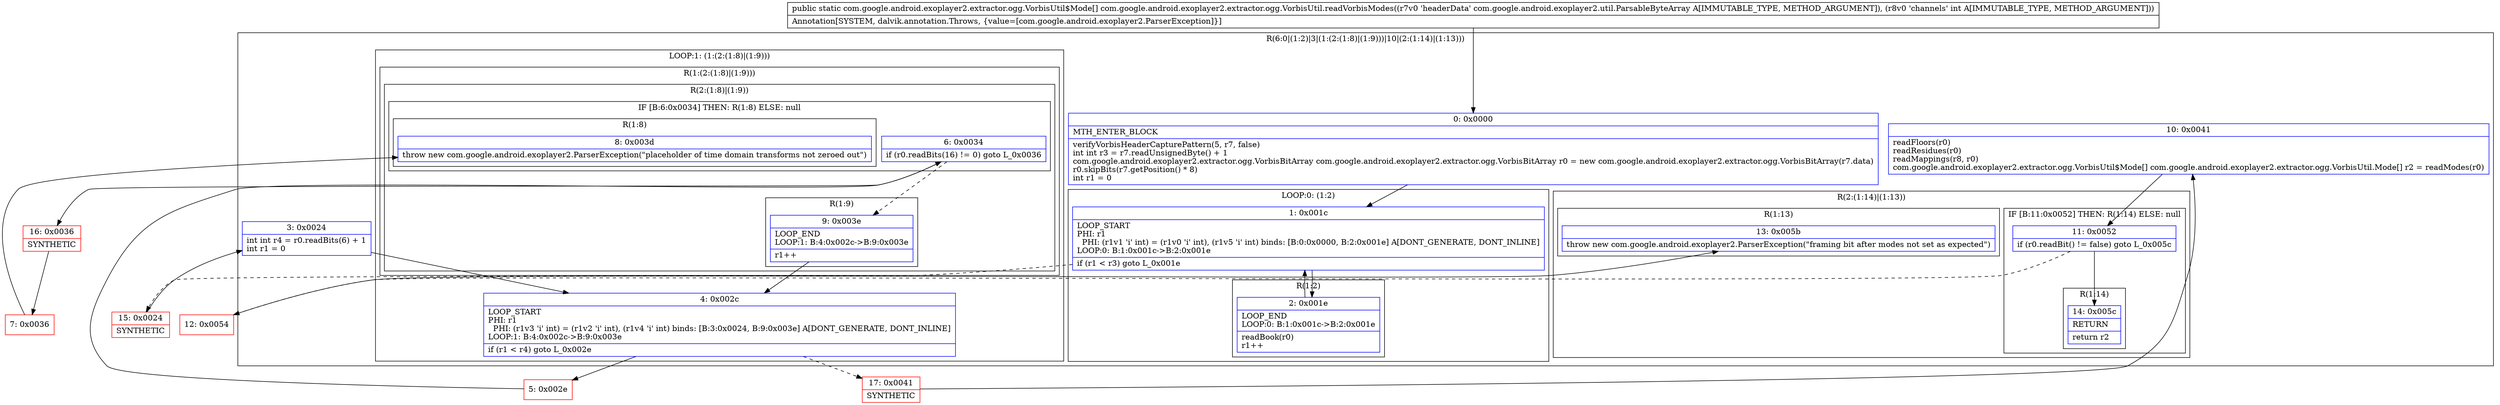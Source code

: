 digraph "CFG forcom.google.android.exoplayer2.extractor.ogg.VorbisUtil.readVorbisModes(Lcom\/google\/android\/exoplayer2\/util\/ParsableByteArray;I)[Lcom\/google\/android\/exoplayer2\/extractor\/ogg\/VorbisUtil$Mode;" {
subgraph cluster_Region_1007634172 {
label = "R(6:0|(1:2)|3|(1:(2:(1:8)|(1:9)))|10|(2:(1:14)|(1:13)))";
node [shape=record,color=blue];
Node_0 [shape=record,label="{0\:\ 0x0000|MTH_ENTER_BLOCK\l|verifyVorbisHeaderCapturePattern(5, r7, false)\lint int r3 = r7.readUnsignedByte() + 1\lcom.google.android.exoplayer2.extractor.ogg.VorbisBitArray com.google.android.exoplayer2.extractor.ogg.VorbisBitArray r0 = new com.google.android.exoplayer2.extractor.ogg.VorbisBitArray(r7.data)\lr0.skipBits(r7.getPosition() * 8)\lint r1 = 0\l}"];
subgraph cluster_LoopRegion_940430786 {
label = "LOOP:0: (1:2)";
node [shape=record,color=blue];
Node_1 [shape=record,label="{1\:\ 0x001c|LOOP_START\lPHI: r1 \l  PHI: (r1v1 'i' int) = (r1v0 'i' int), (r1v5 'i' int) binds: [B:0:0x0000, B:2:0x001e] A[DONT_GENERATE, DONT_INLINE]\lLOOP:0: B:1:0x001c\-\>B:2:0x001e\l|if (r1 \< r3) goto L_0x001e\l}"];
subgraph cluster_Region_732168100 {
label = "R(1:2)";
node [shape=record,color=blue];
Node_2 [shape=record,label="{2\:\ 0x001e|LOOP_END\lLOOP:0: B:1:0x001c\-\>B:2:0x001e\l|readBook(r0)\lr1++\l}"];
}
}
Node_3 [shape=record,label="{3\:\ 0x0024|int int r4 = r0.readBits(6) + 1\lint r1 = 0\l}"];
subgraph cluster_LoopRegion_1232145689 {
label = "LOOP:1: (1:(2:(1:8)|(1:9)))";
node [shape=record,color=blue];
Node_4 [shape=record,label="{4\:\ 0x002c|LOOP_START\lPHI: r1 \l  PHI: (r1v3 'i' int) = (r1v2 'i' int), (r1v4 'i' int) binds: [B:3:0x0024, B:9:0x003e] A[DONT_GENERATE, DONT_INLINE]\lLOOP:1: B:4:0x002c\-\>B:9:0x003e\l|if (r1 \< r4) goto L_0x002e\l}"];
subgraph cluster_Region_991145393 {
label = "R(1:(2:(1:8)|(1:9)))";
node [shape=record,color=blue];
subgraph cluster_Region_2137575901 {
label = "R(2:(1:8)|(1:9))";
node [shape=record,color=blue];
subgraph cluster_IfRegion_1509621131 {
label = "IF [B:6:0x0034] THEN: R(1:8) ELSE: null";
node [shape=record,color=blue];
Node_6 [shape=record,label="{6\:\ 0x0034|if (r0.readBits(16) != 0) goto L_0x0036\l}"];
subgraph cluster_Region_1687577209 {
label = "R(1:8)";
node [shape=record,color=blue];
Node_8 [shape=record,label="{8\:\ 0x003d|throw new com.google.android.exoplayer2.ParserException(\"placeholder of time domain transforms not zeroed out\")\l}"];
}
}
subgraph cluster_Region_2098955596 {
label = "R(1:9)";
node [shape=record,color=blue];
Node_9 [shape=record,label="{9\:\ 0x003e|LOOP_END\lLOOP:1: B:4:0x002c\-\>B:9:0x003e\l|r1++\l}"];
}
}
}
}
Node_10 [shape=record,label="{10\:\ 0x0041|readFloors(r0)\lreadResidues(r0)\lreadMappings(r8, r0)\lcom.google.android.exoplayer2.extractor.ogg.VorbisUtil$Mode[] com.google.android.exoplayer2.extractor.ogg.VorbisUtil.Mode[] r2 = readModes(r0)\l}"];
subgraph cluster_Region_1579204340 {
label = "R(2:(1:14)|(1:13))";
node [shape=record,color=blue];
subgraph cluster_IfRegion_528771310 {
label = "IF [B:11:0x0052] THEN: R(1:14) ELSE: null";
node [shape=record,color=blue];
Node_11 [shape=record,label="{11\:\ 0x0052|if (r0.readBit() != false) goto L_0x005c\l}"];
subgraph cluster_Region_1937979841 {
label = "R(1:14)";
node [shape=record,color=blue];
Node_14 [shape=record,label="{14\:\ 0x005c|RETURN\l|return r2\l}"];
}
}
subgraph cluster_Region_2029584036 {
label = "R(1:13)";
node [shape=record,color=blue];
Node_13 [shape=record,label="{13\:\ 0x005b|throw new com.google.android.exoplayer2.ParserException(\"framing bit after modes not set as expected\")\l}"];
}
}
}
Node_5 [shape=record,color=red,label="{5\:\ 0x002e}"];
Node_7 [shape=record,color=red,label="{7\:\ 0x0036}"];
Node_12 [shape=record,color=red,label="{12\:\ 0x0054}"];
Node_15 [shape=record,color=red,label="{15\:\ 0x0024|SYNTHETIC\l}"];
Node_16 [shape=record,color=red,label="{16\:\ 0x0036|SYNTHETIC\l}"];
Node_17 [shape=record,color=red,label="{17\:\ 0x0041|SYNTHETIC\l}"];
MethodNode[shape=record,label="{public static com.google.android.exoplayer2.extractor.ogg.VorbisUtil$Mode[] com.google.android.exoplayer2.extractor.ogg.VorbisUtil.readVorbisModes((r7v0 'headerData' com.google.android.exoplayer2.util.ParsableByteArray A[IMMUTABLE_TYPE, METHOD_ARGUMENT]), (r8v0 'channels' int A[IMMUTABLE_TYPE, METHOD_ARGUMENT]))  | Annotation[SYSTEM, dalvik.annotation.Throws, \{value=[com.google.android.exoplayer2.ParserException]\}]\l}"];
MethodNode -> Node_0;
Node_0 -> Node_1;
Node_1 -> Node_2;
Node_1 -> Node_15[style=dashed];
Node_2 -> Node_1;
Node_3 -> Node_4;
Node_4 -> Node_5;
Node_4 -> Node_17[style=dashed];
Node_6 -> Node_9[style=dashed];
Node_6 -> Node_16;
Node_9 -> Node_4;
Node_10 -> Node_11;
Node_11 -> Node_12[style=dashed];
Node_11 -> Node_14;
Node_5 -> Node_6;
Node_7 -> Node_8;
Node_12 -> Node_13;
Node_15 -> Node_3;
Node_16 -> Node_7;
Node_17 -> Node_10;
}

